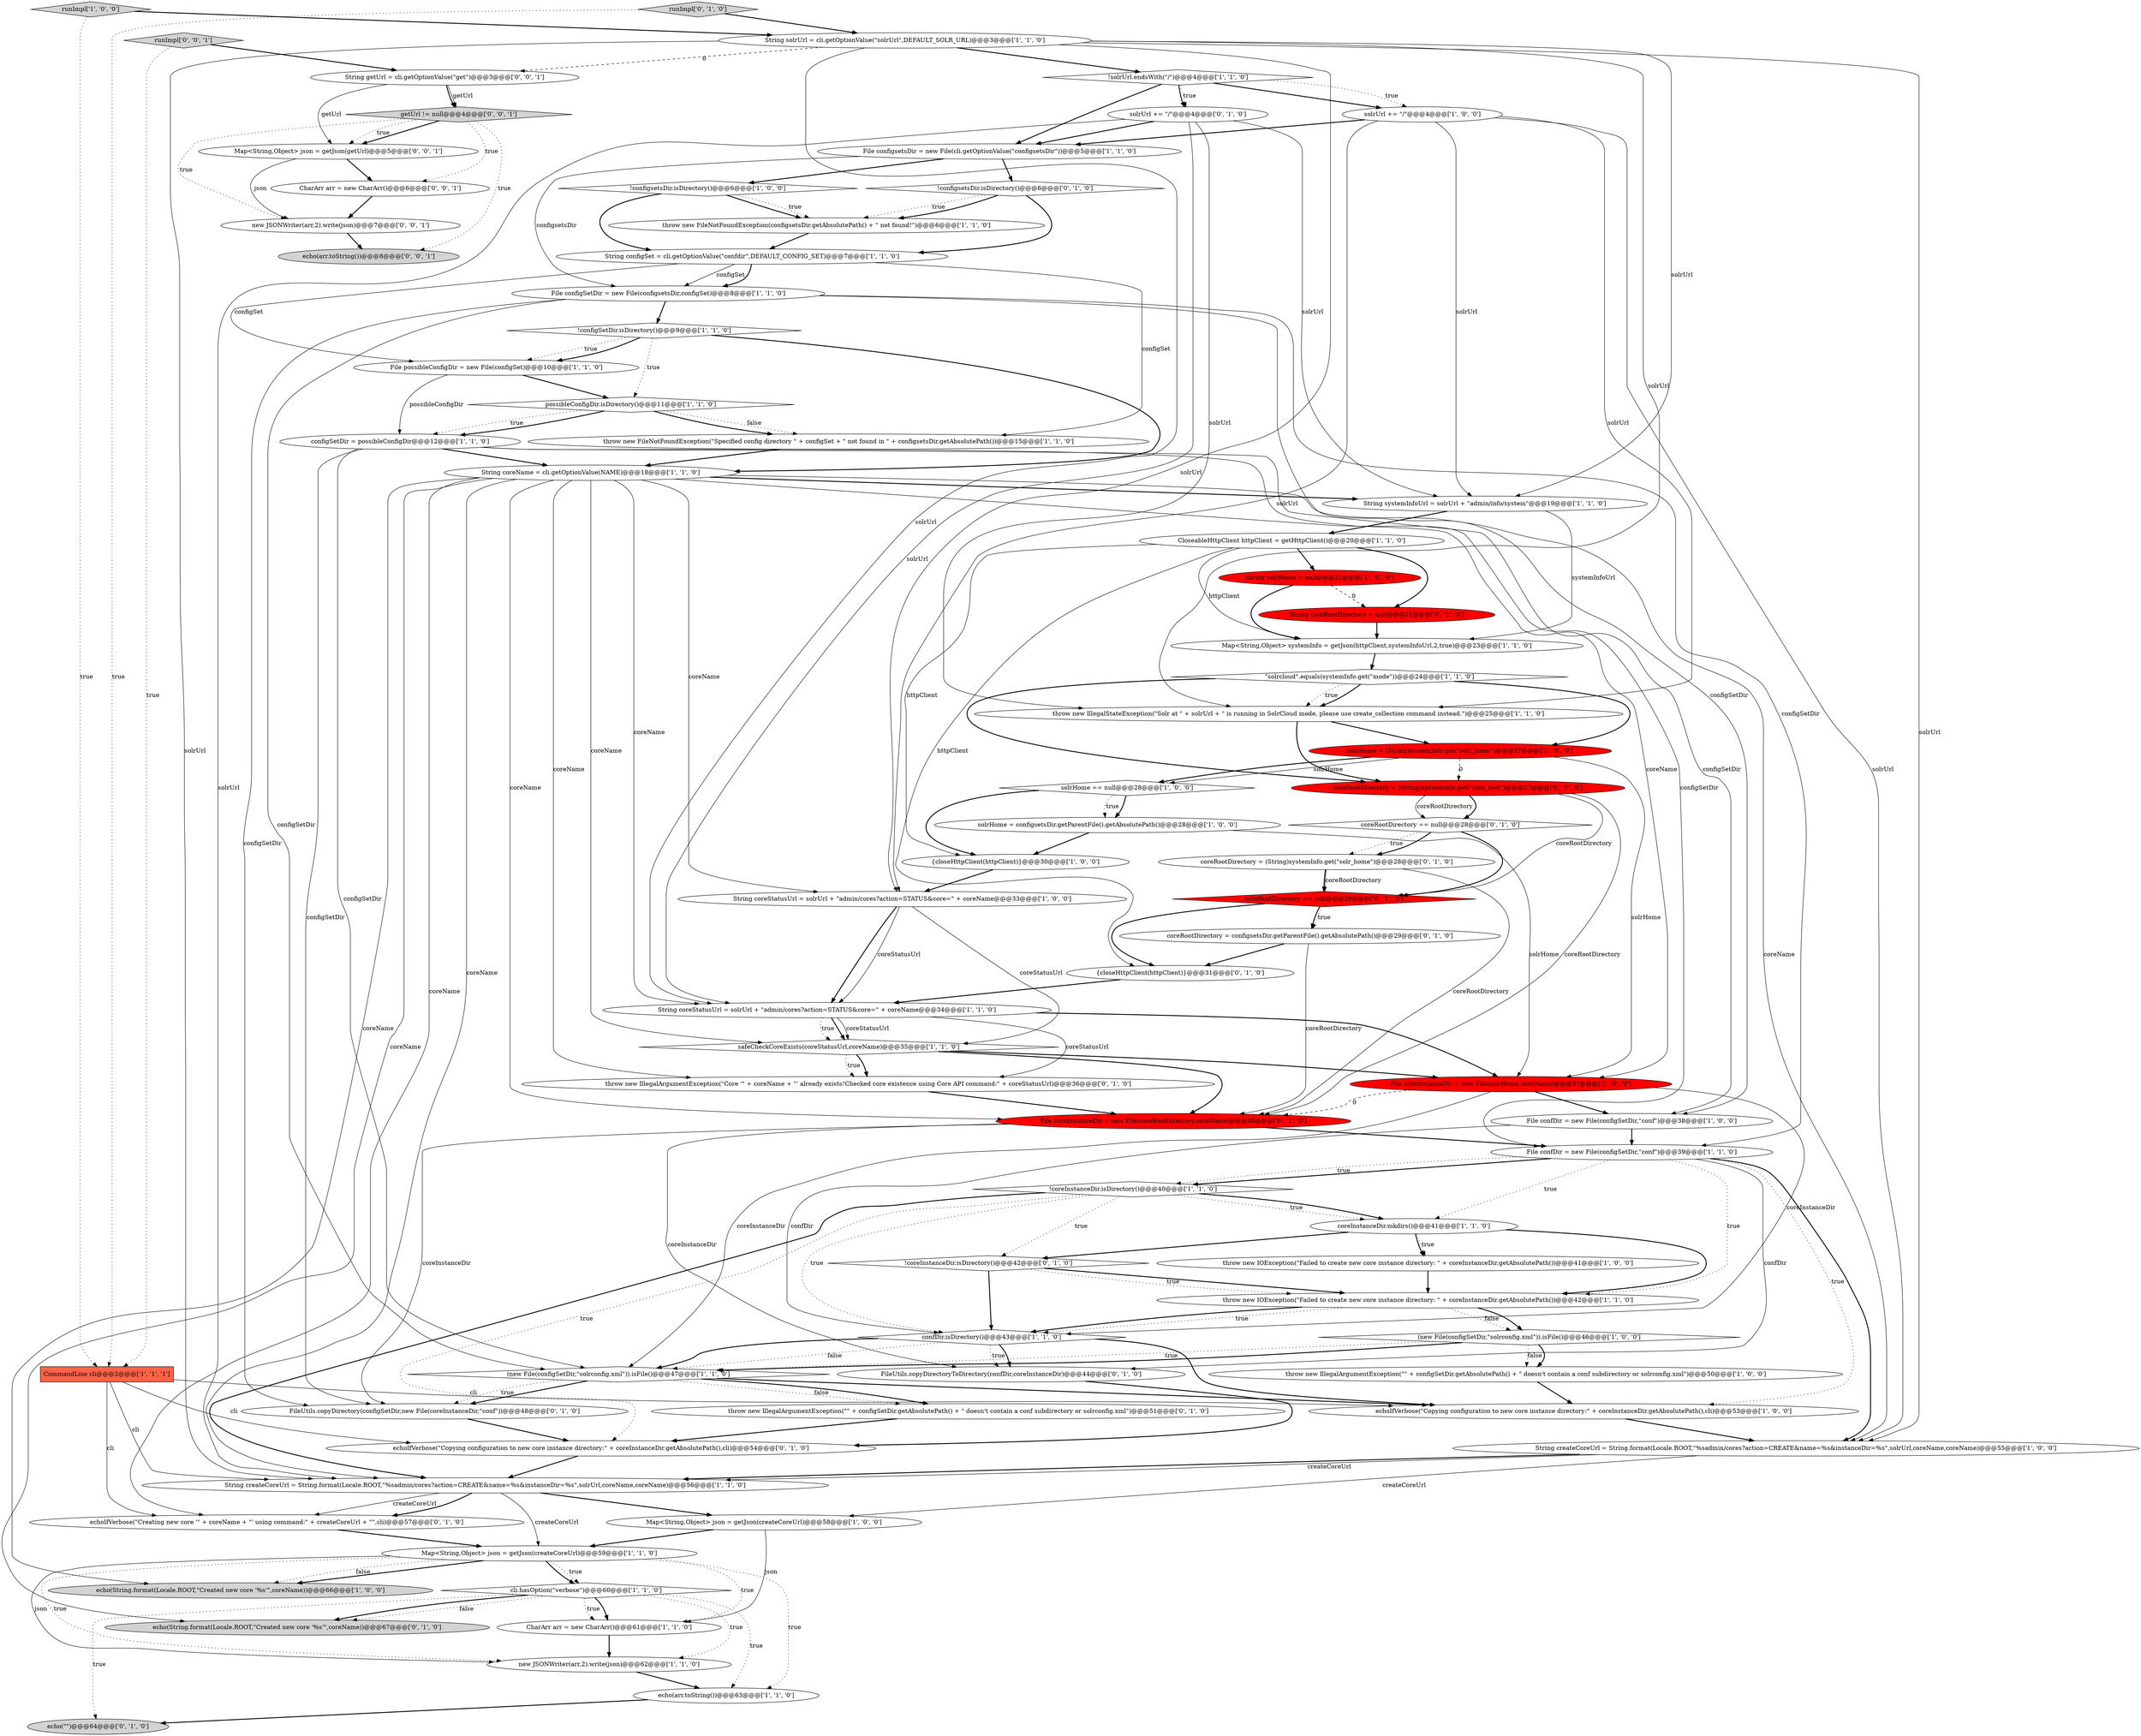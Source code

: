 digraph {
46 [style = filled, label = "configSetDir = possibleConfigDir@@@12@@@['1', '1', '0']", fillcolor = white, shape = ellipse image = "AAA0AAABBB1BBB"];
64 [style = filled, label = "FileUtils.copyDirectory(configSetDir,new File(coreInstanceDir,\"conf\"))@@@48@@@['0', '1', '0']", fillcolor = white, shape = ellipse image = "AAA0AAABBB2BBB"];
26 [style = filled, label = "File confDir = new File(configSetDir,\"conf\")@@@39@@@['1', '1', '0']", fillcolor = white, shape = ellipse image = "AAA0AAABBB1BBB"];
40 [style = filled, label = "String solrHome = null@@@21@@@['1', '0', '0']", fillcolor = red, shape = ellipse image = "AAA1AAABBB1BBB"];
68 [style = filled, label = "echo(\"\")@@@64@@@['0', '1', '0']", fillcolor = lightgray, shape = ellipse image = "AAA0AAABBB2BBB"];
8 [style = filled, label = "cli.hasOption(\"verbose\")@@@60@@@['1', '1', '0']", fillcolor = white, shape = diamond image = "AAA0AAABBB1BBB"];
52 [style = filled, label = "String coreRootDirectory = null@@@21@@@['0', '1', '0']", fillcolor = red, shape = ellipse image = "AAA1AAABBB2BBB"];
0 [style = filled, label = "new JSONWriter(arr,2).write(json)@@@62@@@['1', '1', '0']", fillcolor = white, shape = ellipse image = "AAA0AAABBB1BBB"];
15 [style = filled, label = "throw new FileNotFoundException(configsetsDir.getAbsolutePath() + \" not found!\")@@@6@@@['1', '1', '0']", fillcolor = white, shape = ellipse image = "AAA0AAABBB1BBB"];
48 [style = filled, label = "CommandLine cli@@@2@@@['1', '1', '1']", fillcolor = tomato, shape = box image = "AAA0AAABBB1BBB"];
63 [style = filled, label = "coreRootDirectory == null@@@29@@@['0', '1', '0']", fillcolor = red, shape = diamond image = "AAA1AAABBB2BBB"];
30 [style = filled, label = "Map<String,Object> json = getJson(createCoreUrl)@@@58@@@['1', '0', '0']", fillcolor = white, shape = ellipse image = "AAA0AAABBB1BBB"];
47 [style = filled, label = "CharArr arr = new CharArr()@@@61@@@['1', '1', '0']", fillcolor = white, shape = ellipse image = "AAA0AAABBB1BBB"];
33 [style = filled, label = "echo(arr.toString())@@@63@@@['1', '1', '0']", fillcolor = white, shape = ellipse image = "AAA0AAABBB1BBB"];
41 [style = filled, label = "!solrUrl.endsWith(\"/\")@@@4@@@['1', '1', '0']", fillcolor = white, shape = diamond image = "AAA0AAABBB1BBB"];
67 [style = filled, label = "echo(String.format(Locale.ROOT,\"Created new core '%s'\",coreName))@@@67@@@['0', '1', '0']", fillcolor = lightgray, shape = ellipse image = "AAA0AAABBB2BBB"];
73 [style = filled, label = "String getUrl = cli.getOptionValue(\"get\")@@@3@@@['0', '0', '1']", fillcolor = white, shape = ellipse image = "AAA0AAABBB3BBB"];
53 [style = filled, label = "throw new IllegalArgumentException(\"\" + configSetDir.getAbsolutePath() + \" doesn't contain a conf subdirectory or solrconfig.xml\")@@@51@@@['0', '1', '0']", fillcolor = white, shape = ellipse image = "AAA0AAABBB2BBB"];
12 [style = filled, label = "File configsetsDir = new File(cli.getOptionValue(\"configsetsDir\"))@@@5@@@['1', '1', '0']", fillcolor = white, shape = ellipse image = "AAA0AAABBB1BBB"];
38 [style = filled, label = "coreInstanceDir.mkdirs()@@@41@@@['1', '1', '0']", fillcolor = white, shape = ellipse image = "AAA0AAABBB1BBB"];
43 [style = filled, label = "!configSetDir.isDirectory()@@@9@@@['1', '1', '0']", fillcolor = white, shape = diamond image = "AAA0AAABBB1BBB"];
69 [style = filled, label = "{closeHttpClient(httpClient)}@@@31@@@['0', '1', '0']", fillcolor = white, shape = ellipse image = "AAA0AAABBB2BBB"];
42 [style = filled, label = "echo(String.format(Locale.ROOT,\"Created new core '%s'\",coreName))@@@66@@@['1', '0', '0']", fillcolor = lightgray, shape = ellipse image = "AAA0AAABBB1BBB"];
55 [style = filled, label = "FileUtils.copyDirectoryToDirectory(confDir,coreInstanceDir)@@@44@@@['0', '1', '0']", fillcolor = white, shape = ellipse image = "AAA0AAABBB2BBB"];
61 [style = filled, label = "coreRootDirectory == null@@@28@@@['0', '1', '0']", fillcolor = white, shape = diamond image = "AAA0AAABBB2BBB"];
4 [style = filled, label = "!configsetsDir.isDirectory()@@@6@@@['1', '0', '0']", fillcolor = white, shape = diamond image = "AAA0AAABBB1BBB"];
7 [style = filled, label = "!coreInstanceDir.isDirectory()@@@40@@@['1', '1', '0']", fillcolor = white, shape = diamond image = "AAA0AAABBB1BBB"];
35 [style = filled, label = "CloseableHttpClient httpClient = getHttpClient()@@@20@@@['1', '1', '0']", fillcolor = white, shape = ellipse image = "AAA0AAABBB1BBB"];
74 [style = filled, label = "echo(arr.toString())@@@8@@@['0', '0', '1']", fillcolor = lightgray, shape = ellipse image = "AAA0AAABBB3BBB"];
65 [style = filled, label = "coreRootDirectory = (String)systemInfo.get(\"solr_home\")@@@28@@@['0', '1', '0']", fillcolor = white, shape = ellipse image = "AAA0AAABBB2BBB"];
22 [style = filled, label = "solrHome = (String)systemInfo.get(\"solr_home\")@@@27@@@['1', '0', '0']", fillcolor = red, shape = ellipse image = "AAA1AAABBB1BBB"];
36 [style = filled, label = "echoIfVerbose(\"Copying configuration to new core instance directory:\" + coreInstanceDir.getAbsolutePath(),cli)@@@53@@@['1', '0', '0']", fillcolor = white, shape = ellipse image = "AAA0AAABBB1BBB"];
60 [style = filled, label = "solrUrl += \"/\"@@@4@@@['0', '1', '0']", fillcolor = white, shape = ellipse image = "AAA0AAABBB2BBB"];
14 [style = filled, label = "String createCoreUrl = String.format(Locale.ROOT,\"%sadmin/cores?action=CREATE&name=%s&instanceDir=%s\",solrUrl,coreName,coreName)@@@55@@@['1', '0', '0']", fillcolor = white, shape = ellipse image = "AAA0AAABBB1BBB"];
31 [style = filled, label = "File confDir = new File(configSetDir,\"conf\")@@@38@@@['1', '0', '0']", fillcolor = white, shape = ellipse image = "AAA0AAABBB1BBB"];
44 [style = filled, label = "Map<String,Object> systemInfo = getJson(httpClient,systemInfoUrl,2,true)@@@23@@@['1', '1', '0']", fillcolor = white, shape = ellipse image = "AAA0AAABBB1BBB"];
57 [style = filled, label = "throw new IllegalArgumentException(\"Core '\" + coreName + \"' already exists!Checked core existence using Core API command:\" + coreStatusUrl)@@@36@@@['0', '1', '0']", fillcolor = white, shape = ellipse image = "AAA0AAABBB2BBB"];
66 [style = filled, label = "!coreInstanceDir.isDirectory()@@@42@@@['0', '1', '0']", fillcolor = white, shape = diamond image = "AAA0AAABBB2BBB"];
76 [style = filled, label = "getUrl != null@@@4@@@['0', '0', '1']", fillcolor = lightgray, shape = diamond image = "AAA0AAABBB3BBB"];
16 [style = filled, label = "throw new IllegalArgumentException(\"\" + configSetDir.getAbsolutePath() + \" doesn't contain a conf subdirectory or solrconfig.xml\")@@@50@@@['1', '0', '0']", fillcolor = white, shape = ellipse image = "AAA0AAABBB1BBB"];
28 [style = filled, label = "solrHome = configsetsDir.getParentFile().getAbsolutePath()@@@28@@@['1', '0', '0']", fillcolor = white, shape = ellipse image = "AAA0AAABBB1BBB"];
29 [style = filled, label = "String coreStatusUrl = solrUrl + \"admin/cores?action=STATUS&core=\" + coreName@@@34@@@['1', '1', '0']", fillcolor = white, shape = ellipse image = "AAA0AAABBB1BBB"];
56 [style = filled, label = "echoIfVerbose(\"Creating new core '\" + coreName + \"' using command:\" + createCoreUrl + \"\",cli)@@@57@@@['0', '1', '0']", fillcolor = white, shape = ellipse image = "AAA0AAABBB2BBB"];
49 [style = filled, label = "throw new IllegalStateException(\"Solr at \" + solrUrl + \" is running in SolrCloud mode, please use create_collection command instead.\")@@@25@@@['1', '1', '0']", fillcolor = white, shape = ellipse image = "AAA0AAABBB1BBB"];
27 [style = filled, label = "solrHome == null@@@28@@@['1', '0', '0']", fillcolor = white, shape = diamond image = "AAA0AAABBB1BBB"];
62 [style = filled, label = "File coreInstanceDir = new File(coreRootDirectory,coreName)@@@38@@@['0', '1', '0']", fillcolor = red, shape = ellipse image = "AAA1AAABBB2BBB"];
32 [style = filled, label = "File coreInstanceDir = new File(solrHome,coreName)@@@37@@@['1', '0', '0']", fillcolor = red, shape = ellipse image = "AAA1AAABBB1BBB"];
70 [style = filled, label = "Map<String,Object> json = getJson(getUrl)@@@5@@@['0', '0', '1']", fillcolor = white, shape = ellipse image = "AAA0AAABBB3BBB"];
23 [style = filled, label = "String solrUrl = cli.getOptionValue(\"solrUrl\",DEFAULT_SOLR_URL)@@@3@@@['1', '1', '0']", fillcolor = white, shape = ellipse image = "AAA0AAABBB1BBB"];
19 [style = filled, label = "\"solrcloud\".equals(systemInfo.get(\"mode\"))@@@24@@@['1', '1', '0']", fillcolor = white, shape = diamond image = "AAA0AAABBB1BBB"];
1 [style = filled, label = "possibleConfigDir.isDirectory()@@@11@@@['1', '1', '0']", fillcolor = white, shape = diamond image = "AAA0AAABBB1BBB"];
37 [style = filled, label = "String coreName = cli.getOptionValue(NAME)@@@18@@@['1', '1', '0']", fillcolor = white, shape = ellipse image = "AAA0AAABBB1BBB"];
51 [style = filled, label = "coreRootDirectory = (String)systemInfo.get(\"core_root\")@@@27@@@['0', '1', '0']", fillcolor = red, shape = ellipse image = "AAA1AAABBB2BBB"];
75 [style = filled, label = "runImpl['0', '0', '1']", fillcolor = lightgray, shape = diamond image = "AAA0AAABBB3BBB"];
34 [style = filled, label = "runImpl['1', '0', '0']", fillcolor = lightgray, shape = diamond image = "AAA0AAABBB1BBB"];
71 [style = filled, label = "new JSONWriter(arr,2).write(json)@@@7@@@['0', '0', '1']", fillcolor = white, shape = ellipse image = "AAA0AAABBB3BBB"];
6 [style = filled, label = "String coreStatusUrl = solrUrl + \"admin/cores?action=STATUS&core=\" + coreName@@@33@@@['1', '0', '0']", fillcolor = white, shape = ellipse image = "AAA0AAABBB1BBB"];
24 [style = filled, label = "throw new IOException(\"Failed to create new core instance directory: \" + coreInstanceDir.getAbsolutePath())@@@41@@@['1', '0', '0']", fillcolor = white, shape = ellipse image = "AAA0AAABBB1BBB"];
45 [style = filled, label = "throw new IOException(\"Failed to create new core instance directory: \" + coreInstanceDir.getAbsolutePath())@@@42@@@['1', '1', '0']", fillcolor = white, shape = ellipse image = "AAA0AAABBB1BBB"];
18 [style = filled, label = "(new File(configSetDir,\"solrconfig.xml\")).isFile()@@@46@@@['1', '0', '0']", fillcolor = white, shape = diamond image = "AAA0AAABBB1BBB"];
9 [style = filled, label = "File possibleConfigDir = new File(configSet)@@@10@@@['1', '1', '0']", fillcolor = white, shape = ellipse image = "AAA0AAABBB1BBB"];
50 [style = filled, label = "!configsetsDir.isDirectory()@@@6@@@['0', '1', '0']", fillcolor = white, shape = diamond image = "AAA0AAABBB2BBB"];
58 [style = filled, label = "coreRootDirectory = configsetsDir.getParentFile().getAbsolutePath()@@@29@@@['0', '1', '0']", fillcolor = white, shape = ellipse image = "AAA0AAABBB2BBB"];
5 [style = filled, label = "{closeHttpClient(httpClient)}@@@30@@@['1', '0', '0']", fillcolor = white, shape = ellipse image = "AAA0AAABBB1BBB"];
21 [style = filled, label = "solrUrl += \"/\"@@@4@@@['1', '0', '0']", fillcolor = white, shape = ellipse image = "AAA0AAABBB1BBB"];
11 [style = filled, label = "safeCheckCoreExists(coreStatusUrl,coreName)@@@35@@@['1', '1', '0']", fillcolor = white, shape = diamond image = "AAA0AAABBB1BBB"];
59 [style = filled, label = "echoIfVerbose(\"Copying configuration to new core instance directory:\" + coreInstanceDir.getAbsolutePath(),cli)@@@54@@@['0', '1', '0']", fillcolor = white, shape = ellipse image = "AAA0AAABBB2BBB"];
72 [style = filled, label = "CharArr arr = new CharArr()@@@6@@@['0', '0', '1']", fillcolor = white, shape = ellipse image = "AAA0AAABBB3BBB"];
13 [style = filled, label = "File configSetDir = new File(configsetsDir,configSet)@@@8@@@['1', '1', '0']", fillcolor = white, shape = ellipse image = "AAA0AAABBB1BBB"];
3 [style = filled, label = "String createCoreUrl = String.format(Locale.ROOT,\"%sadmin/cores?action=CREATE&name=%s&instanceDir=%s\",solrUrl,coreName,coreName)@@@56@@@['1', '1', '0']", fillcolor = white, shape = ellipse image = "AAA0AAABBB1BBB"];
20 [style = filled, label = "(new File(configSetDir,\"solrconfig.xml\")).isFile()@@@47@@@['1', '1', '0']", fillcolor = white, shape = diamond image = "AAA0AAABBB1BBB"];
10 [style = filled, label = "String configSet = cli.getOptionValue(\"confdir\",DEFAULT_CONFIG_SET)@@@7@@@['1', '1', '0']", fillcolor = white, shape = ellipse image = "AAA0AAABBB1BBB"];
2 [style = filled, label = "confDir.isDirectory()@@@43@@@['1', '1', '0']", fillcolor = white, shape = diamond image = "AAA0AAABBB1BBB"];
17 [style = filled, label = "Map<String,Object> json = getJson(createCoreUrl)@@@59@@@['1', '1', '0']", fillcolor = white, shape = ellipse image = "AAA0AAABBB1BBB"];
25 [style = filled, label = "String systemInfoUrl = solrUrl + \"admin/info/system\"@@@19@@@['1', '1', '0']", fillcolor = white, shape = ellipse image = "AAA0AAABBB1BBB"];
39 [style = filled, label = "throw new FileNotFoundException(\"Specified config directory \" + configSet + \" not found in \" + configsetsDir.getAbsolutePath())@@@15@@@['1', '1', '0']", fillcolor = white, shape = ellipse image = "AAA0AAABBB1BBB"];
54 [style = filled, label = "runImpl['0', '1', '0']", fillcolor = lightgray, shape = diamond image = "AAA0AAABBB2BBB"];
14->3 [style = bold, label=""];
6->29 [style = solid, label="coreStatusUrl"];
15->10 [style = bold, label=""];
52->44 [style = bold, label=""];
18->16 [style = dotted, label="false"];
7->66 [style = dotted, label="true"];
37->67 [style = solid, label="coreName"];
73->70 [style = solid, label="getUrl"];
26->45 [style = dotted, label="true"];
57->62 [style = bold, label=""];
65->62 [style = solid, label="coreRootDirectory"];
27->28 [style = bold, label=""];
6->11 [style = solid, label="coreStatusUrl"];
4->15 [style = bold, label=""];
44->19 [style = bold, label=""];
21->25 [style = solid, label="solrUrl"];
49->51 [style = bold, label=""];
23->25 [style = solid, label="solrUrl"];
33->68 [style = bold, label=""];
18->20 [style = dotted, label="true"];
25->35 [style = bold, label=""];
46->20 [style = solid, label="configSetDir"];
60->49 [style = solid, label="solrUrl"];
28->32 [style = solid, label="solrHome"];
6->29 [style = bold, label=""];
49->22 [style = bold, label=""];
1->46 [style = bold, label=""];
61->65 [style = dotted, label="true"];
17->8 [style = dotted, label="true"];
2->55 [style = dotted, label="true"];
23->73 [style = dashed, label="0"];
32->20 [style = solid, label="coreInstanceDir"];
3->17 [style = solid, label="createCoreUrl"];
51->61 [style = bold, label=""];
71->74 [style = bold, label=""];
37->32 [style = solid, label="coreName"];
50->10 [style = bold, label=""];
2->36 [style = bold, label=""];
8->47 [style = bold, label=""];
25->44 [style = solid, label="systemInfoUrl"];
8->0 [style = dotted, label="true"];
31->2 [style = solid, label="confDir"];
27->5 [style = bold, label=""];
73->76 [style = bold, label=""];
47->0 [style = bold, label=""];
3->30 [style = bold, label=""];
26->36 [style = dotted, label="true"];
66->45 [style = bold, label=""];
41->21 [style = dotted, label="true"];
10->9 [style = solid, label="configSet"];
37->42 [style = solid, label="coreName"];
28->5 [style = bold, label=""];
2->20 [style = bold, label=""];
35->69 [style = solid, label="httpClient"];
26->7 [style = bold, label=""];
14->30 [style = solid, label="createCoreUrl"];
55->59 [style = bold, label=""];
75->48 [style = dotted, label="true"];
41->60 [style = dotted, label="true"];
62->64 [style = solid, label="coreInstanceDir"];
41->21 [style = bold, label=""];
43->9 [style = dotted, label="true"];
26->14 [style = bold, label=""];
32->2 [style = solid, label="coreInstanceDir"];
38->45 [style = bold, label=""];
63->69 [style = bold, label=""];
17->42 [style = bold, label=""];
36->14 [style = bold, label=""];
60->29 [style = solid, label="solrUrl"];
46->37 [style = bold, label=""];
8->67 [style = dotted, label="false"];
35->52 [style = bold, label=""];
30->47 [style = solid, label="json"];
13->20 [style = solid, label="configSetDir"];
38->24 [style = dotted, label="true"];
35->40 [style = bold, label=""];
18->20 [style = bold, label=""];
76->71 [style = dotted, label="true"];
66->2 [style = bold, label=""];
5->6 [style = bold, label=""];
17->42 [style = dotted, label="false"];
8->33 [style = dotted, label="true"];
51->63 [style = solid, label="coreRootDirectory"];
37->56 [style = solid, label="coreName"];
8->67 [style = bold, label=""];
13->43 [style = bold, label=""];
29->32 [style = bold, label=""];
72->71 [style = bold, label=""];
51->62 [style = solid, label="coreRootDirectory"];
23->14 [style = solid, label="solrUrl"];
1->39 [style = dotted, label="false"];
70->71 [style = solid, label="json"];
43->1 [style = dotted, label="true"];
62->26 [style = bold, label=""];
11->62 [style = bold, label=""];
9->1 [style = bold, label=""];
19->22 [style = bold, label=""];
14->3 [style = solid, label="createCoreUrl"];
61->63 [style = bold, label=""];
32->31 [style = bold, label=""];
29->11 [style = bold, label=""];
11->57 [style = bold, label=""];
17->33 [style = dotted, label="true"];
32->62 [style = dashed, label="0"];
2->55 [style = bold, label=""];
26->7 [style = dotted, label="true"];
9->46 [style = solid, label="possibleConfigDir"];
1->39 [style = bold, label=""];
39->37 [style = bold, label=""];
4->10 [style = bold, label=""];
17->8 [style = bold, label=""];
60->12 [style = bold, label=""];
7->2 [style = dotted, label="true"];
60->25 [style = solid, label="solrUrl"];
16->36 [style = bold, label=""];
7->59 [style = dotted, label="true"];
30->17 [style = bold, label=""];
2->20 [style = dotted, label="false"];
37->6 [style = solid, label="coreName"];
21->14 [style = solid, label="solrUrl"];
45->2 [style = dotted, label="true"];
38->24 [style = bold, label=""];
46->26 [style = solid, label="configSetDir"];
48->36 [style = solid, label="cli"];
61->65 [style = bold, label=""];
76->74 [style = dotted, label="true"];
37->25 [style = bold, label=""];
23->29 [style = solid, label="solrUrl"];
66->45 [style = dotted, label="true"];
54->48 [style = dotted, label="true"];
48->59 [style = solid, label="cli"];
11->32 [style = bold, label=""];
65->63 [style = solid, label="coreRootDirectory"];
4->15 [style = dotted, label="true"];
23->41 [style = bold, label=""];
64->59 [style = bold, label=""];
45->2 [style = bold, label=""];
43->9 [style = bold, label=""];
34->48 [style = dotted, label="true"];
58->62 [style = solid, label="coreRootDirectory"];
24->45 [style = bold, label=""];
21->12 [style = bold, label=""];
1->46 [style = dotted, label="true"];
26->55 [style = solid, label="confDir"];
17->47 [style = dotted, label="true"];
8->68 [style = dotted, label="true"];
10->39 [style = solid, label="configSet"];
35->5 [style = solid, label="httpClient"];
31->26 [style = bold, label=""];
10->13 [style = solid, label="configSet"];
38->66 [style = bold, label=""];
50->15 [style = dotted, label="true"];
26->38 [style = dotted, label="true"];
37->29 [style = solid, label="coreName"];
10->13 [style = bold, label=""];
29->11 [style = solid, label="coreStatusUrl"];
20->64 [style = bold, label=""];
76->72 [style = dotted, label="true"];
45->18 [style = dotted, label="false"];
20->64 [style = dotted, label="true"];
76->70 [style = bold, label=""];
75->73 [style = bold, label=""];
34->23 [style = bold, label=""];
41->12 [style = bold, label=""];
35->44 [style = solid, label="httpClient"];
50->15 [style = bold, label=""];
3->56 [style = solid, label="createCoreUrl"];
13->31 [style = solid, label="configSetDir"];
23->3 [style = solid, label="solrUrl"];
19->51 [style = bold, label=""];
59->3 [style = bold, label=""];
73->76 [style = solid, label="getUrl"];
70->72 [style = bold, label=""];
22->27 [style = solid, label="solrHome"];
65->63 [style = bold, label=""];
46->64 [style = solid, label="configSetDir"];
20->36 [style = bold, label=""];
37->14 [style = solid, label="coreName"];
40->44 [style = bold, label=""];
37->3 [style = solid, label="coreName"];
21->49 [style = solid, label="solrUrl"];
45->18 [style = bold, label=""];
18->16 [style = bold, label=""];
54->23 [style = bold, label=""];
29->11 [style = dotted, label="true"];
12->50 [style = bold, label=""];
17->0 [style = dotted, label="true"];
40->52 [style = dashed, label="0"];
51->61 [style = solid, label="coreRootDirectory"];
13->64 [style = solid, label="configSetDir"];
63->58 [style = dotted, label="true"];
60->3 [style = solid, label="solrUrl"];
20->53 [style = dotted, label="false"];
19->49 [style = dotted, label="true"];
41->60 [style = bold, label=""];
43->37 [style = bold, label=""];
37->62 [style = solid, label="coreName"];
48->3 [style = solid, label="cli"];
22->32 [style = solid, label="solrHome"];
20->53 [style = bold, label=""];
11->57 [style = dotted, label="true"];
62->55 [style = solid, label="coreInstanceDir"];
7->38 [style = dotted, label="true"];
7->3 [style = bold, label=""];
56->17 [style = bold, label=""];
58->69 [style = bold, label=""];
63->58 [style = bold, label=""];
27->28 [style = dotted, label="true"];
8->47 [style = dotted, label="true"];
7->38 [style = bold, label=""];
53->59 [style = bold, label=""];
0->33 [style = bold, label=""];
12->13 [style = solid, label="configsetsDir"];
12->4 [style = bold, label=""];
22->27 [style = bold, label=""];
19->49 [style = bold, label=""];
17->0 [style = solid, label="json"];
76->70 [style = dotted, label="true"];
29->57 [style = solid, label="coreStatusUrl"];
48->56 [style = solid, label="cli"];
46->31 [style = solid, label="configSetDir"];
37->11 [style = solid, label="coreName"];
37->57 [style = solid, label="coreName"];
23->6 [style = solid, label="solrUrl"];
21->6 [style = solid, label="solrUrl"];
13->26 [style = solid, label="configSetDir"];
69->29 [style = bold, label=""];
22->51 [style = dashed, label="0"];
3->56 [style = bold, label=""];
23->49 [style = solid, label="solrUrl"];
}

